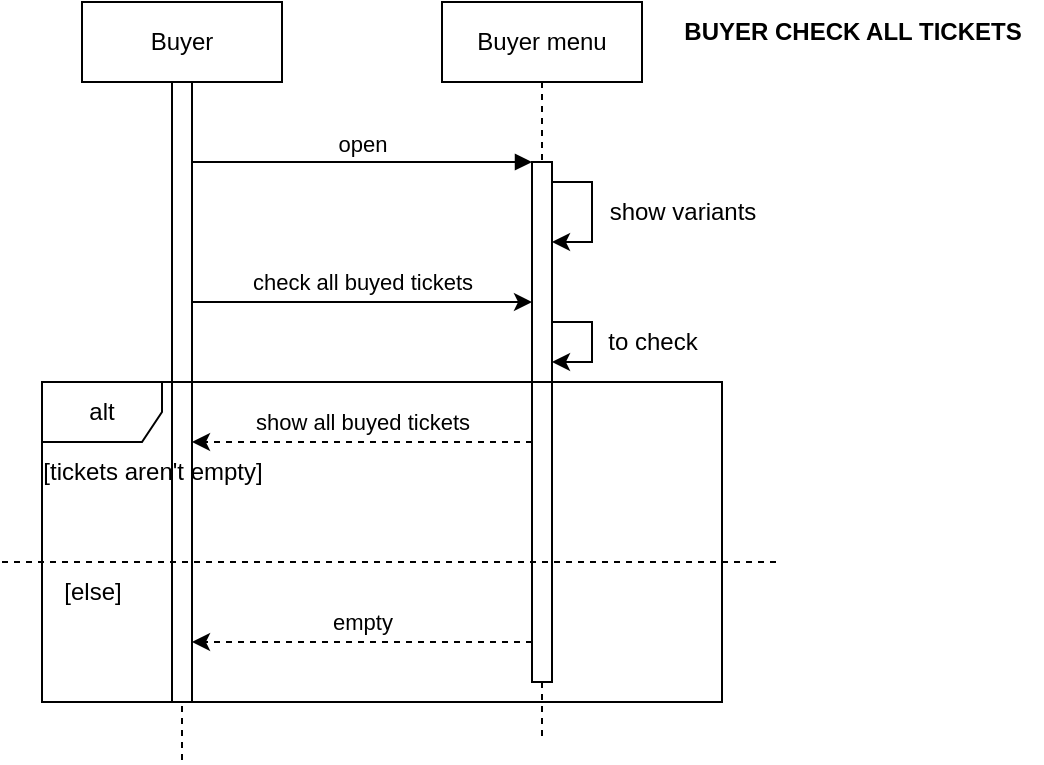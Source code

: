 <mxfile version="21.1.8" type="device">
  <diagram name="Page-1" id="2YBvvXClWsGukQMizWep">
    <mxGraphModel dx="652" dy="427" grid="1" gridSize="10" guides="1" tooltips="1" connect="1" arrows="1" fold="1" page="1" pageScale="1" pageWidth="850" pageHeight="1100" math="0" shadow="0">
      <root>
        <mxCell id="0" />
        <mxCell id="1" parent="0" />
        <mxCell id="YZ9-tavg70rue4cTiQ0h-20" value="Buyer" style="shape=umlLifeline;perimeter=lifelinePerimeter;whiteSpace=wrap;html=1;container=0;dropTarget=0;collapsible=0;recursiveResize=0;outlineConnect=0;portConstraint=eastwest;newEdgeStyle={&quot;edgeStyle&quot;:&quot;elbowEdgeStyle&quot;,&quot;elbow&quot;:&quot;vertical&quot;,&quot;curved&quot;:0,&quot;rounded&quot;:0};" vertex="1" parent="1">
          <mxGeometry x="50" y="10" width="100" height="380" as="geometry" />
        </mxCell>
        <mxCell id="YZ9-tavg70rue4cTiQ0h-21" value="" style="html=1;points=[];perimeter=orthogonalPerimeter;outlineConnect=0;targetShapes=umlLifeline;portConstraint=eastwest;newEdgeStyle={&quot;edgeStyle&quot;:&quot;elbowEdgeStyle&quot;,&quot;elbow&quot;:&quot;vertical&quot;,&quot;curved&quot;:0,&quot;rounded&quot;:0};" vertex="1" parent="YZ9-tavg70rue4cTiQ0h-20">
          <mxGeometry x="45" y="40" width="10" height="310" as="geometry" />
        </mxCell>
        <mxCell id="YZ9-tavg70rue4cTiQ0h-22" value="Buyer menu" style="shape=umlLifeline;perimeter=lifelinePerimeter;whiteSpace=wrap;html=1;container=0;dropTarget=0;collapsible=0;recursiveResize=0;outlineConnect=0;portConstraint=eastwest;newEdgeStyle={&quot;edgeStyle&quot;:&quot;elbowEdgeStyle&quot;,&quot;elbow&quot;:&quot;vertical&quot;,&quot;curved&quot;:0,&quot;rounded&quot;:0};" vertex="1" parent="1">
          <mxGeometry x="230" y="10" width="100" height="370" as="geometry" />
        </mxCell>
        <mxCell id="YZ9-tavg70rue4cTiQ0h-23" value="" style="html=1;points=[];perimeter=orthogonalPerimeter;outlineConnect=0;targetShapes=umlLifeline;portConstraint=eastwest;newEdgeStyle={&quot;edgeStyle&quot;:&quot;elbowEdgeStyle&quot;,&quot;elbow&quot;:&quot;vertical&quot;,&quot;curved&quot;:0,&quot;rounded&quot;:0};" vertex="1" parent="YZ9-tavg70rue4cTiQ0h-22">
          <mxGeometry x="45" y="80" width="10" height="260" as="geometry" />
        </mxCell>
        <mxCell id="YZ9-tavg70rue4cTiQ0h-24" value="" style="endArrow=classic;html=1;rounded=0;" edge="1" parent="YZ9-tavg70rue4cTiQ0h-22" source="YZ9-tavg70rue4cTiQ0h-23" target="YZ9-tavg70rue4cTiQ0h-23">
          <mxGeometry width="50" height="50" relative="1" as="geometry">
            <mxPoint x="70" y="120" as="sourcePoint" />
            <mxPoint x="120" y="70" as="targetPoint" />
            <Array as="points">
              <mxPoint x="75" y="90" />
              <mxPoint x="75" y="120" />
            </Array>
          </mxGeometry>
        </mxCell>
        <mxCell id="YZ9-tavg70rue4cTiQ0h-25" value="" style="endArrow=classic;html=1;rounded=0;" edge="1" parent="YZ9-tavg70rue4cTiQ0h-22" source="YZ9-tavg70rue4cTiQ0h-23" target="YZ9-tavg70rue4cTiQ0h-23">
          <mxGeometry width="50" height="50" relative="1" as="geometry">
            <mxPoint x="50" y="200" as="sourcePoint" />
            <mxPoint x="100" y="150" as="targetPoint" />
            <Array as="points">
              <mxPoint x="75" y="160" />
              <mxPoint x="75" y="180" />
            </Array>
          </mxGeometry>
        </mxCell>
        <mxCell id="YZ9-tavg70rue4cTiQ0h-26" value="open" style="html=1;verticalAlign=bottom;endArrow=block;edgeStyle=elbowEdgeStyle;elbow=vertical;curved=0;rounded=0;" edge="1" parent="1" source="YZ9-tavg70rue4cTiQ0h-21" target="YZ9-tavg70rue4cTiQ0h-23">
          <mxGeometry relative="1" as="geometry">
            <mxPoint x="205" y="100" as="sourcePoint" />
            <Array as="points">
              <mxPoint x="190" y="90" />
            </Array>
          </mxGeometry>
        </mxCell>
        <mxCell id="YZ9-tavg70rue4cTiQ0h-27" value="show variants" style="text;html=1;align=center;verticalAlign=middle;resizable=0;points=[];autosize=1;strokeColor=none;fillColor=none;" vertex="1" parent="1">
          <mxGeometry x="300" y="100" width="100" height="30" as="geometry" />
        </mxCell>
        <mxCell id="YZ9-tavg70rue4cTiQ0h-28" value="" style="endArrow=classic;html=1;rounded=0;" edge="1" parent="1" source="YZ9-tavg70rue4cTiQ0h-21" target="YZ9-tavg70rue4cTiQ0h-23">
          <mxGeometry relative="1" as="geometry">
            <mxPoint x="160" y="159.58" as="sourcePoint" />
            <mxPoint x="260" y="159.58" as="targetPoint" />
            <Array as="points">
              <mxPoint x="230" y="160" />
            </Array>
          </mxGeometry>
        </mxCell>
        <mxCell id="YZ9-tavg70rue4cTiQ0h-29" value="check all buyed tickets" style="edgeLabel;resizable=0;html=1;align=center;verticalAlign=middle;" connectable="0" vertex="1" parent="YZ9-tavg70rue4cTiQ0h-28">
          <mxGeometry relative="1" as="geometry">
            <mxPoint y="-10" as="offset" />
          </mxGeometry>
        </mxCell>
        <mxCell id="YZ9-tavg70rue4cTiQ0h-30" value="alt" style="shape=umlFrame;whiteSpace=wrap;html=1;pointerEvents=0;" vertex="1" parent="1">
          <mxGeometry x="30" y="200" width="340" height="160" as="geometry" />
        </mxCell>
        <mxCell id="YZ9-tavg70rue4cTiQ0h-31" value="to check" style="text;html=1;align=center;verticalAlign=middle;resizable=0;points=[];autosize=1;strokeColor=none;fillColor=none;" vertex="1" parent="1">
          <mxGeometry x="300" y="165" width="70" height="30" as="geometry" />
        </mxCell>
        <mxCell id="YZ9-tavg70rue4cTiQ0h-32" value="[tickets aren&#39;t empty]" style="text;html=1;align=center;verticalAlign=middle;resizable=0;points=[];autosize=1;strokeColor=none;fillColor=none;" vertex="1" parent="1">
          <mxGeometry x="20" y="230" width="130" height="30" as="geometry" />
        </mxCell>
        <mxCell id="YZ9-tavg70rue4cTiQ0h-33" value="" style="endArrow=classic;html=1;rounded=0;dashed=1;" edge="1" parent="1" source="YZ9-tavg70rue4cTiQ0h-23" target="YZ9-tavg70rue4cTiQ0h-21">
          <mxGeometry relative="1" as="geometry">
            <mxPoint x="250" y="250" as="sourcePoint" />
            <mxPoint x="410" y="250" as="targetPoint" />
            <Array as="points">
              <mxPoint x="230" y="230" />
            </Array>
          </mxGeometry>
        </mxCell>
        <mxCell id="YZ9-tavg70rue4cTiQ0h-34" value="show all buyed tickets" style="edgeLabel;resizable=0;html=1;align=center;verticalAlign=middle;" connectable="0" vertex="1" parent="YZ9-tavg70rue4cTiQ0h-33">
          <mxGeometry relative="1" as="geometry">
            <mxPoint y="-10" as="offset" />
          </mxGeometry>
        </mxCell>
        <mxCell id="YZ9-tavg70rue4cTiQ0h-35" value="" style="endArrow=none;dashed=1;html=1;rounded=0;" edge="1" parent="1">
          <mxGeometry width="50" height="50" relative="1" as="geometry">
            <mxPoint x="10" y="290" as="sourcePoint" />
            <mxPoint x="400" y="290" as="targetPoint" />
          </mxGeometry>
        </mxCell>
        <mxCell id="YZ9-tavg70rue4cTiQ0h-36" value="[else]" style="text;html=1;align=center;verticalAlign=middle;resizable=0;points=[];autosize=1;strokeColor=none;fillColor=none;" vertex="1" parent="1">
          <mxGeometry x="30" y="290" width="50" height="30" as="geometry" />
        </mxCell>
        <mxCell id="YZ9-tavg70rue4cTiQ0h-37" value="" style="endArrow=classic;html=1;rounded=0;dashed=1;" edge="1" parent="1">
          <mxGeometry relative="1" as="geometry">
            <mxPoint x="275" y="330" as="sourcePoint" />
            <mxPoint x="105" y="330" as="targetPoint" />
            <Array as="points">
              <mxPoint x="240" y="330" />
            </Array>
          </mxGeometry>
        </mxCell>
        <mxCell id="YZ9-tavg70rue4cTiQ0h-38" value="empty" style="edgeLabel;resizable=0;html=1;align=center;verticalAlign=middle;" connectable="0" vertex="1" parent="YZ9-tavg70rue4cTiQ0h-37">
          <mxGeometry relative="1" as="geometry">
            <mxPoint y="-10" as="offset" />
          </mxGeometry>
        </mxCell>
        <mxCell id="YZ9-tavg70rue4cTiQ0h-39" value="BUYER CHECK ALL TICKETS" style="text;html=1;align=center;verticalAlign=middle;resizable=0;points=[];autosize=1;strokeColor=none;fillColor=none;strokeWidth=1;fontStyle=1" vertex="1" parent="1">
          <mxGeometry x="340" y="10" width="190" height="30" as="geometry" />
        </mxCell>
      </root>
    </mxGraphModel>
  </diagram>
</mxfile>
